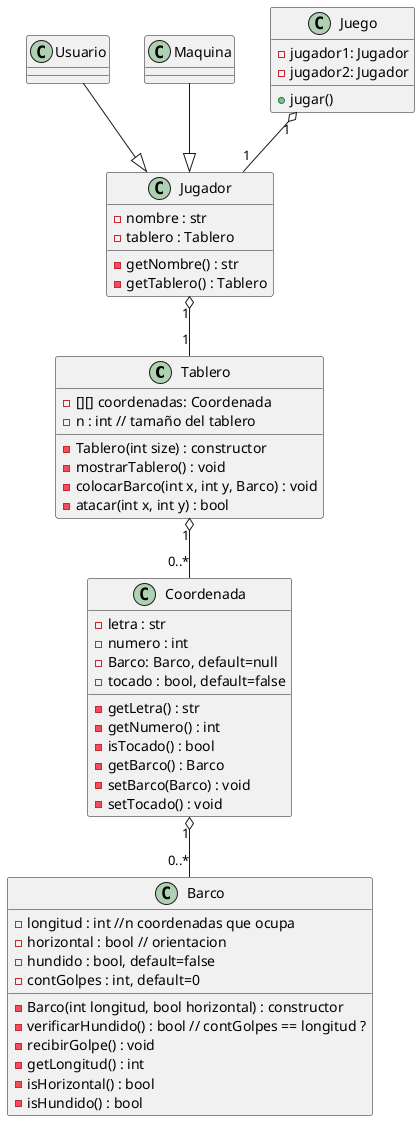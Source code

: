 @startuml

class Tablero {
    - [][] coordenadas: Coordenada
    - n : int // tamaño del tablero
    - Tablero(int size) : constructor
        '   -> inicializa objetos Coordenada en coordenadas
    - mostrarTablero() : void
        '   -> mostrarTablero: imprime el tablero, validando: coord.getBarco(), coord.isTocado()
    - colocarBarco(int x, int y, Barco) : void
        '   -> Coordenas.setBarco, ¿¿¿ barco.agregarCoordenada ???
    - atacar(int x, int y) : bool
        '   -> Coordenas.setBarco, coord.setTocado(true), coord.getBarco()->recibirGolpe()
}

class Coordenada {
    - letra : str
    - numero : int
    - Barco: Barco, default=null
    - tocado : bool, default=false
    - getLetra() : str
        '   -> return letra
    - getNumero() : int
        '   -> return numero
    - isTocado() : bool
        '   -> return tocado
    - getBarco() : Barco
        '   -> return barco
    - setBarco(Barco) : void
        '   -> this->barco = barco
    - setTocado() : void
        '   -> this->tocado = tocado
}

Tablero "1" o-- "0..*" Coordenada

class Barco {
    - longitud : int //n coordenadas que ocupa
    - horizontal : bool // orientacion
    - hundido : bool, default=false
    - contGolpes : int, default=0
    - Barco(int longitud, bool horizontal) : constructor
        '   -> longitud_, horizontal_
    - verificarHundido() : bool // contGolpes == longitud ?
        '   -> return contGolpes == longitud
    - recibirGolpe() : void
        '   -> contGolpes++, validar si hundido asignar = true
    - getLongitud() : int
        '   -> return longitud
    - isHorizontal() : bool
        '   -> return horizontal
    - isHundido() : bool
        '   -> return hundido

}

Coordenada "1" o-- "0..*" Barco

class Jugador {
    - nombre : str
    - tablero : Tablero
    ' - [] barcos : Barco
    ' - [] disparos : Coordenada
    - getNombre() : str
    - getTablero() : Tablero
}

class Usuario {
}

class Maquina {
}

Usuario --|> Jugador
Maquina --|> Jugador

Jugador "1" o-- "1" Tablero

class Juego {
    - jugador1: Jugador
    - jugador2: Jugador
    + jugar()
}

Juego "1" o-- "1" Jugador

@enduml